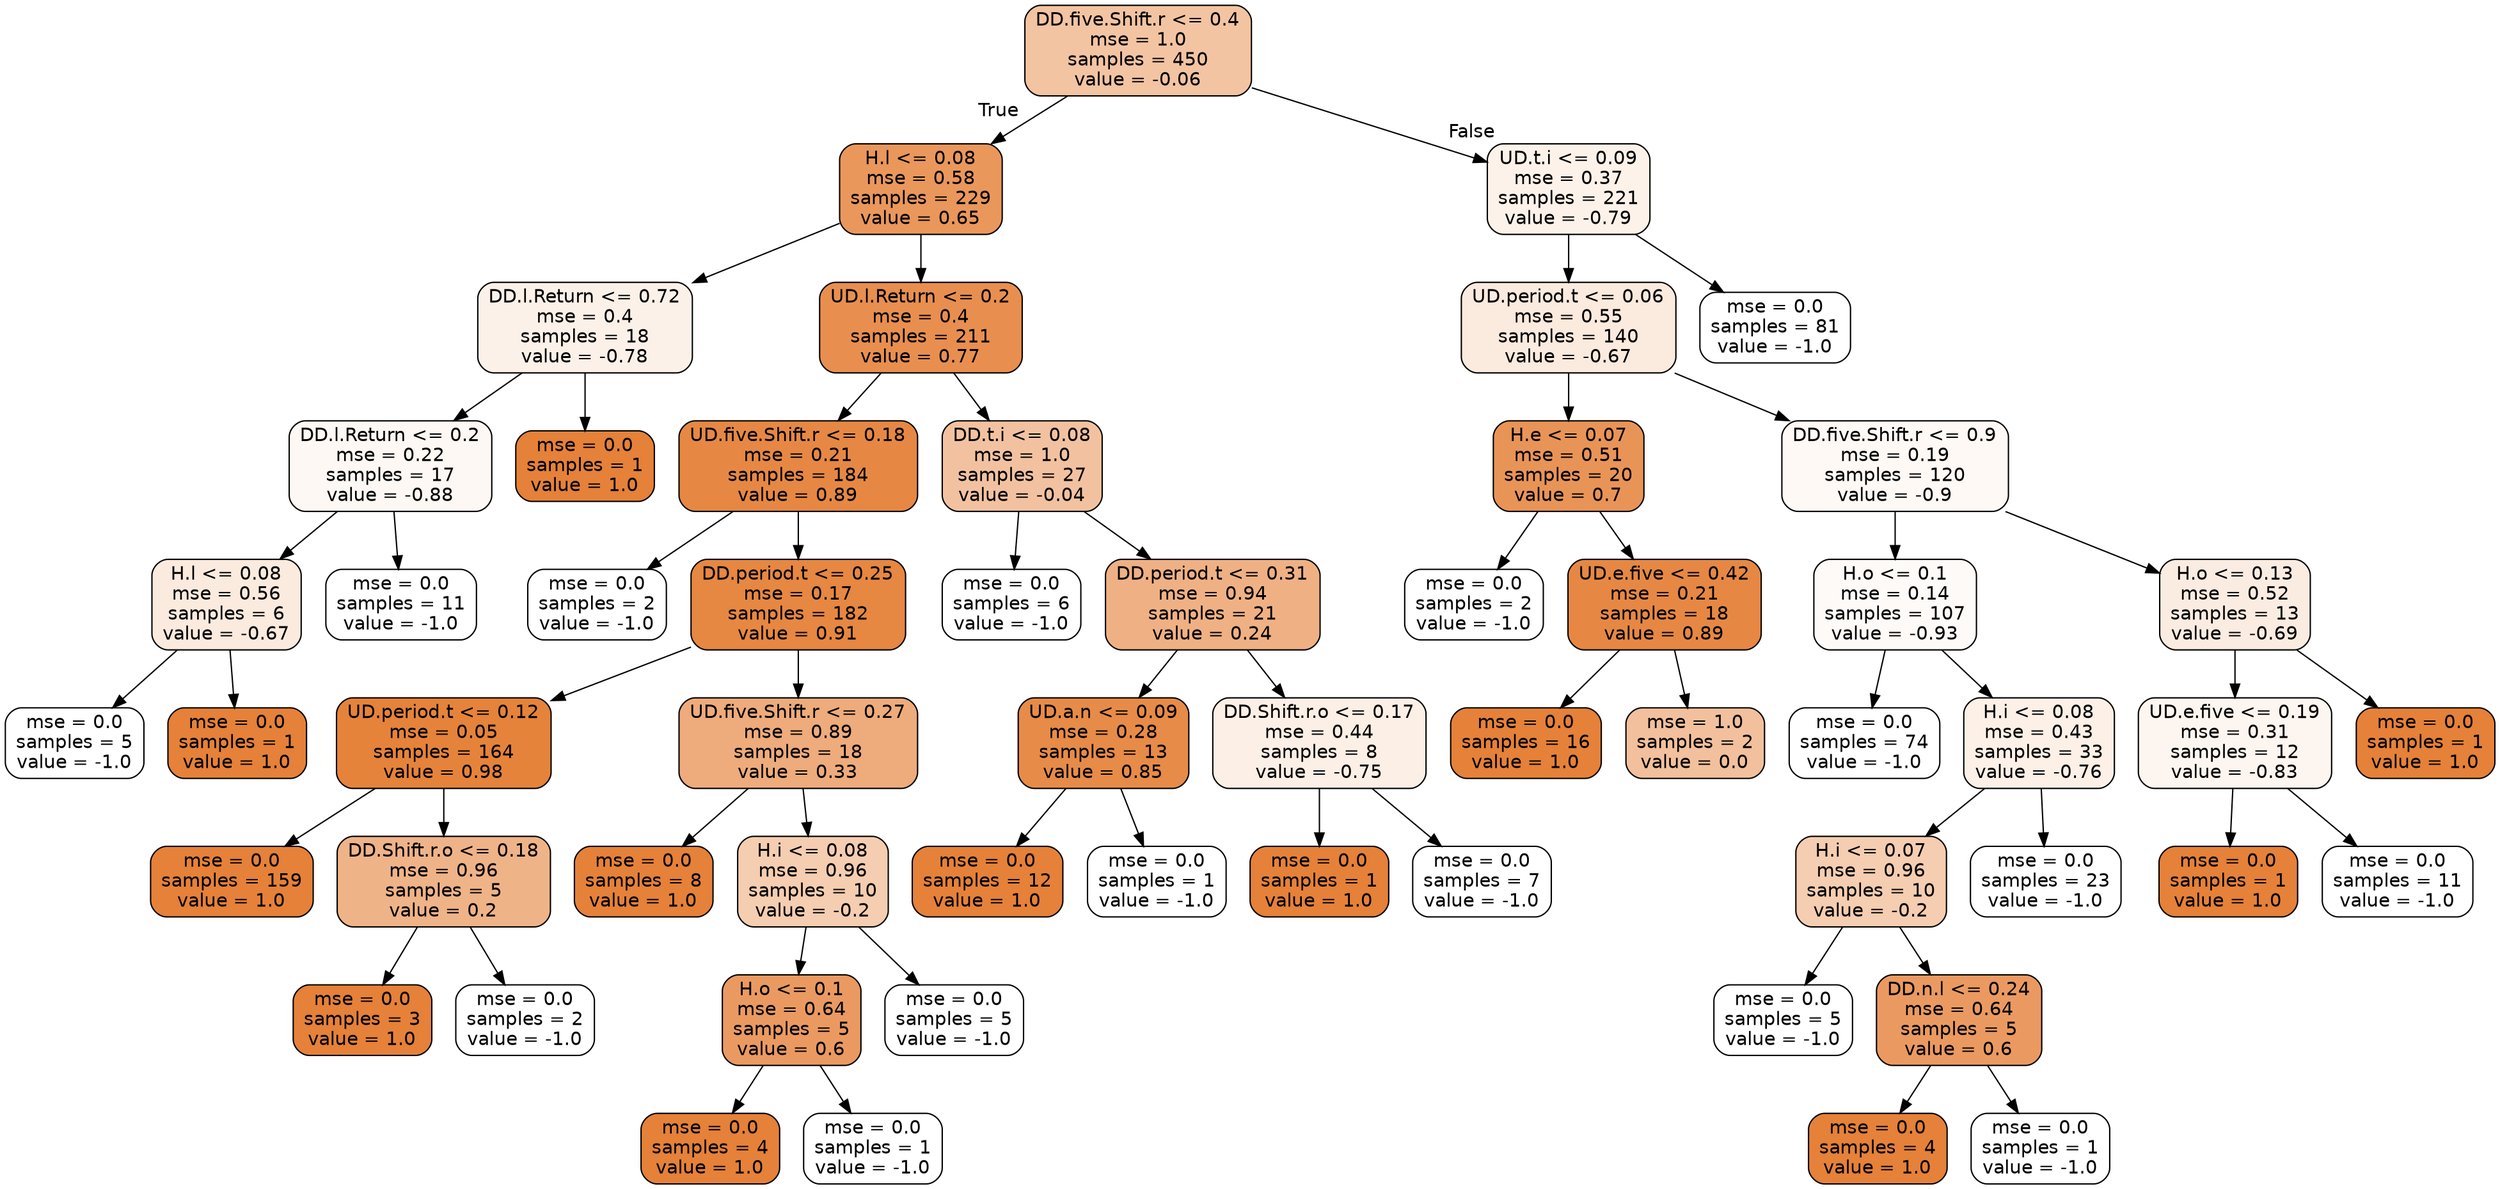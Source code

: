 digraph Tree {
node [shape=box, style="filled, rounded", color="black", fontname=helvetica] ;
edge [fontname=helvetica] ;
0 [label="DD.five.Shift.r <= 0.4\nmse = 1.0\nsamples = 450\nvalue = -0.06", fillcolor="#f3c4a2"] ;
1 [label="H.l <= 0.08\nmse = 0.58\nsamples = 229\nvalue = 0.65", fillcolor="#ea975c"] ;
0 -> 1 [labeldistance=2.5, labelangle=45, headlabel="True"] ;
2 [label="DD.l.Return <= 0.72\nmse = 0.4\nsamples = 18\nvalue = -0.78", fillcolor="#fcf1e9"] ;
1 -> 2 ;
3 [label="DD.l.Return <= 0.2\nmse = 0.22\nsamples = 17\nvalue = -0.88", fillcolor="#fdf8f3"] ;
2 -> 3 ;
4 [label="H.l <= 0.08\nmse = 0.56\nsamples = 6\nvalue = -0.67", fillcolor="#fbeade"] ;
3 -> 4 ;
5 [label="mse = 0.0\nsamples = 5\nvalue = -1.0", fillcolor="#ffffff"] ;
4 -> 5 ;
6 [label="mse = 0.0\nsamples = 1\nvalue = 1.0", fillcolor="#e58139"] ;
4 -> 6 ;
7 [label="mse = 0.0\nsamples = 11\nvalue = -1.0", fillcolor="#ffffff"] ;
3 -> 7 ;
8 [label="mse = 0.0\nsamples = 1\nvalue = 1.0", fillcolor="#e58139"] ;
2 -> 8 ;
9 [label="UD.l.Return <= 0.2\nmse = 0.4\nsamples = 211\nvalue = 0.77", fillcolor="#e88f50"] ;
1 -> 9 ;
10 [label="UD.five.Shift.r <= 0.18\nmse = 0.21\nsamples = 184\nvalue = 0.89", fillcolor="#e68844"] ;
9 -> 10 ;
11 [label="mse = 0.0\nsamples = 2\nvalue = -1.0", fillcolor="#ffffff"] ;
10 -> 11 ;
12 [label="DD.period.t <= 0.25\nmse = 0.17\nsamples = 182\nvalue = 0.91", fillcolor="#e68742"] ;
10 -> 12 ;
13 [label="UD.period.t <= 0.12\nmse = 0.05\nsamples = 164\nvalue = 0.98", fillcolor="#e5833b"] ;
12 -> 13 ;
14 [label="mse = 0.0\nsamples = 159\nvalue = 1.0", fillcolor="#e58139"] ;
13 -> 14 ;
15 [label="DD.Shift.r.o <= 0.18\nmse = 0.96\nsamples = 5\nvalue = 0.2", fillcolor="#efb388"] ;
13 -> 15 ;
16 [label="mse = 0.0\nsamples = 3\nvalue = 1.0", fillcolor="#e58139"] ;
15 -> 16 ;
17 [label="mse = 0.0\nsamples = 2\nvalue = -1.0", fillcolor="#ffffff"] ;
15 -> 17 ;
18 [label="UD.five.Shift.r <= 0.27\nmse = 0.89\nsamples = 18\nvalue = 0.33", fillcolor="#eeab7b"] ;
12 -> 18 ;
19 [label="mse = 0.0\nsamples = 8\nvalue = 1.0", fillcolor="#e58139"] ;
18 -> 19 ;
20 [label="H.i <= 0.08\nmse = 0.96\nsamples = 10\nvalue = -0.2", fillcolor="#f5cdb0"] ;
18 -> 20 ;
21 [label="H.o <= 0.1\nmse = 0.64\nsamples = 5\nvalue = 0.6", fillcolor="#ea9a61"] ;
20 -> 21 ;
22 [label="mse = 0.0\nsamples = 4\nvalue = 1.0", fillcolor="#e58139"] ;
21 -> 22 ;
23 [label="mse = 0.0\nsamples = 1\nvalue = -1.0", fillcolor="#ffffff"] ;
21 -> 23 ;
24 [label="mse = 0.0\nsamples = 5\nvalue = -1.0", fillcolor="#ffffff"] ;
20 -> 24 ;
25 [label="DD.t.i <= 0.08\nmse = 1.0\nsamples = 27\nvalue = -0.04", fillcolor="#f2c2a0"] ;
9 -> 25 ;
26 [label="mse = 0.0\nsamples = 6\nvalue = -1.0", fillcolor="#ffffff"] ;
25 -> 26 ;
27 [label="DD.period.t <= 0.31\nmse = 0.94\nsamples = 21\nvalue = 0.24", fillcolor="#efb184"] ;
25 -> 27 ;
28 [label="UD.a.n <= 0.09\nmse = 0.28\nsamples = 13\nvalue = 0.85", fillcolor="#e78b48"] ;
27 -> 28 ;
29 [label="mse = 0.0\nsamples = 12\nvalue = 1.0", fillcolor="#e58139"] ;
28 -> 29 ;
30 [label="mse = 0.0\nsamples = 1\nvalue = -1.0", fillcolor="#ffffff"] ;
28 -> 30 ;
31 [label="DD.Shift.r.o <= 0.17\nmse = 0.44\nsamples = 8\nvalue = -0.75", fillcolor="#fcefe6"] ;
27 -> 31 ;
32 [label="mse = 0.0\nsamples = 1\nvalue = 1.0", fillcolor="#e58139"] ;
31 -> 32 ;
33 [label="mse = 0.0\nsamples = 7\nvalue = -1.0", fillcolor="#ffffff"] ;
31 -> 33 ;
34 [label="UD.t.i <= 0.09\nmse = 0.37\nsamples = 221\nvalue = -0.79", fillcolor="#fcf2ea"] ;
0 -> 34 [labeldistance=2.5, labelangle=-45, headlabel="False"] ;
35 [label="UD.period.t <= 0.06\nmse = 0.55\nsamples = 140\nvalue = -0.67", fillcolor="#fbeade"] ;
34 -> 35 ;
36 [label="H.e <= 0.07\nmse = 0.51\nsamples = 20\nvalue = 0.7", fillcolor="#e99457"] ;
35 -> 36 ;
37 [label="mse = 0.0\nsamples = 2\nvalue = -1.0", fillcolor="#ffffff"] ;
36 -> 37 ;
38 [label="UD.e.five <= 0.42\nmse = 0.21\nsamples = 18\nvalue = 0.89", fillcolor="#e68844"] ;
36 -> 38 ;
39 [label="mse = 0.0\nsamples = 16\nvalue = 1.0", fillcolor="#e58139"] ;
38 -> 39 ;
40 [label="mse = 1.0\nsamples = 2\nvalue = 0.0", fillcolor="#f2c09c"] ;
38 -> 40 ;
41 [label="DD.five.Shift.r <= 0.9\nmse = 0.19\nsamples = 120\nvalue = -0.9", fillcolor="#fef9f5"] ;
35 -> 41 ;
42 [label="H.o <= 0.1\nmse = 0.14\nsamples = 107\nvalue = -0.93", fillcolor="#fefaf8"] ;
41 -> 42 ;
43 [label="mse = 0.0\nsamples = 74\nvalue = -1.0", fillcolor="#ffffff"] ;
42 -> 43 ;
44 [label="H.i <= 0.08\nmse = 0.43\nsamples = 33\nvalue = -0.76", fillcolor="#fcf0e7"] ;
42 -> 44 ;
45 [label="H.i <= 0.07\nmse = 0.96\nsamples = 10\nvalue = -0.2", fillcolor="#f5cdb0"] ;
44 -> 45 ;
46 [label="mse = 0.0\nsamples = 5\nvalue = -1.0", fillcolor="#ffffff"] ;
45 -> 46 ;
47 [label="DD.n.l <= 0.24\nmse = 0.64\nsamples = 5\nvalue = 0.6", fillcolor="#ea9a61"] ;
45 -> 47 ;
48 [label="mse = 0.0\nsamples = 4\nvalue = 1.0", fillcolor="#e58139"] ;
47 -> 48 ;
49 [label="mse = 0.0\nsamples = 1\nvalue = -1.0", fillcolor="#ffffff"] ;
47 -> 49 ;
50 [label="mse = 0.0\nsamples = 23\nvalue = -1.0", fillcolor="#ffffff"] ;
44 -> 50 ;
51 [label="H.o <= 0.13\nmse = 0.52\nsamples = 13\nvalue = -0.69", fillcolor="#fbece1"] ;
41 -> 51 ;
52 [label="UD.e.five <= 0.19\nmse = 0.31\nsamples = 12\nvalue = -0.83", fillcolor="#fdf5ef"] ;
51 -> 52 ;
53 [label="mse = 0.0\nsamples = 1\nvalue = 1.0", fillcolor="#e58139"] ;
52 -> 53 ;
54 [label="mse = 0.0\nsamples = 11\nvalue = -1.0", fillcolor="#ffffff"] ;
52 -> 54 ;
55 [label="mse = 0.0\nsamples = 1\nvalue = 1.0", fillcolor="#e58139"] ;
51 -> 55 ;
56 [label="mse = 0.0\nsamples = 81\nvalue = -1.0", fillcolor="#ffffff"] ;
34 -> 56 ;
}